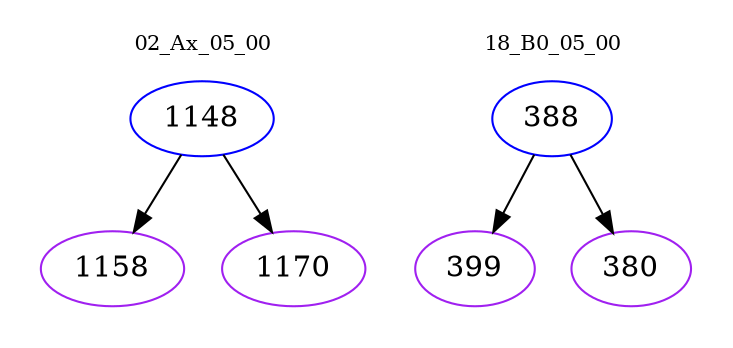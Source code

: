 digraph{
subgraph cluster_0 {
color = white
label = "02_Ax_05_00";
fontsize=10;
T0_1148 [label="1148", color="blue"]
T0_1148 -> T0_1158 [color="black"]
T0_1158 [label="1158", color="purple"]
T0_1148 -> T0_1170 [color="black"]
T0_1170 [label="1170", color="purple"]
}
subgraph cluster_1 {
color = white
label = "18_B0_05_00";
fontsize=10;
T1_388 [label="388", color="blue"]
T1_388 -> T1_399 [color="black"]
T1_399 [label="399", color="purple"]
T1_388 -> T1_380 [color="black"]
T1_380 [label="380", color="purple"]
}
}
